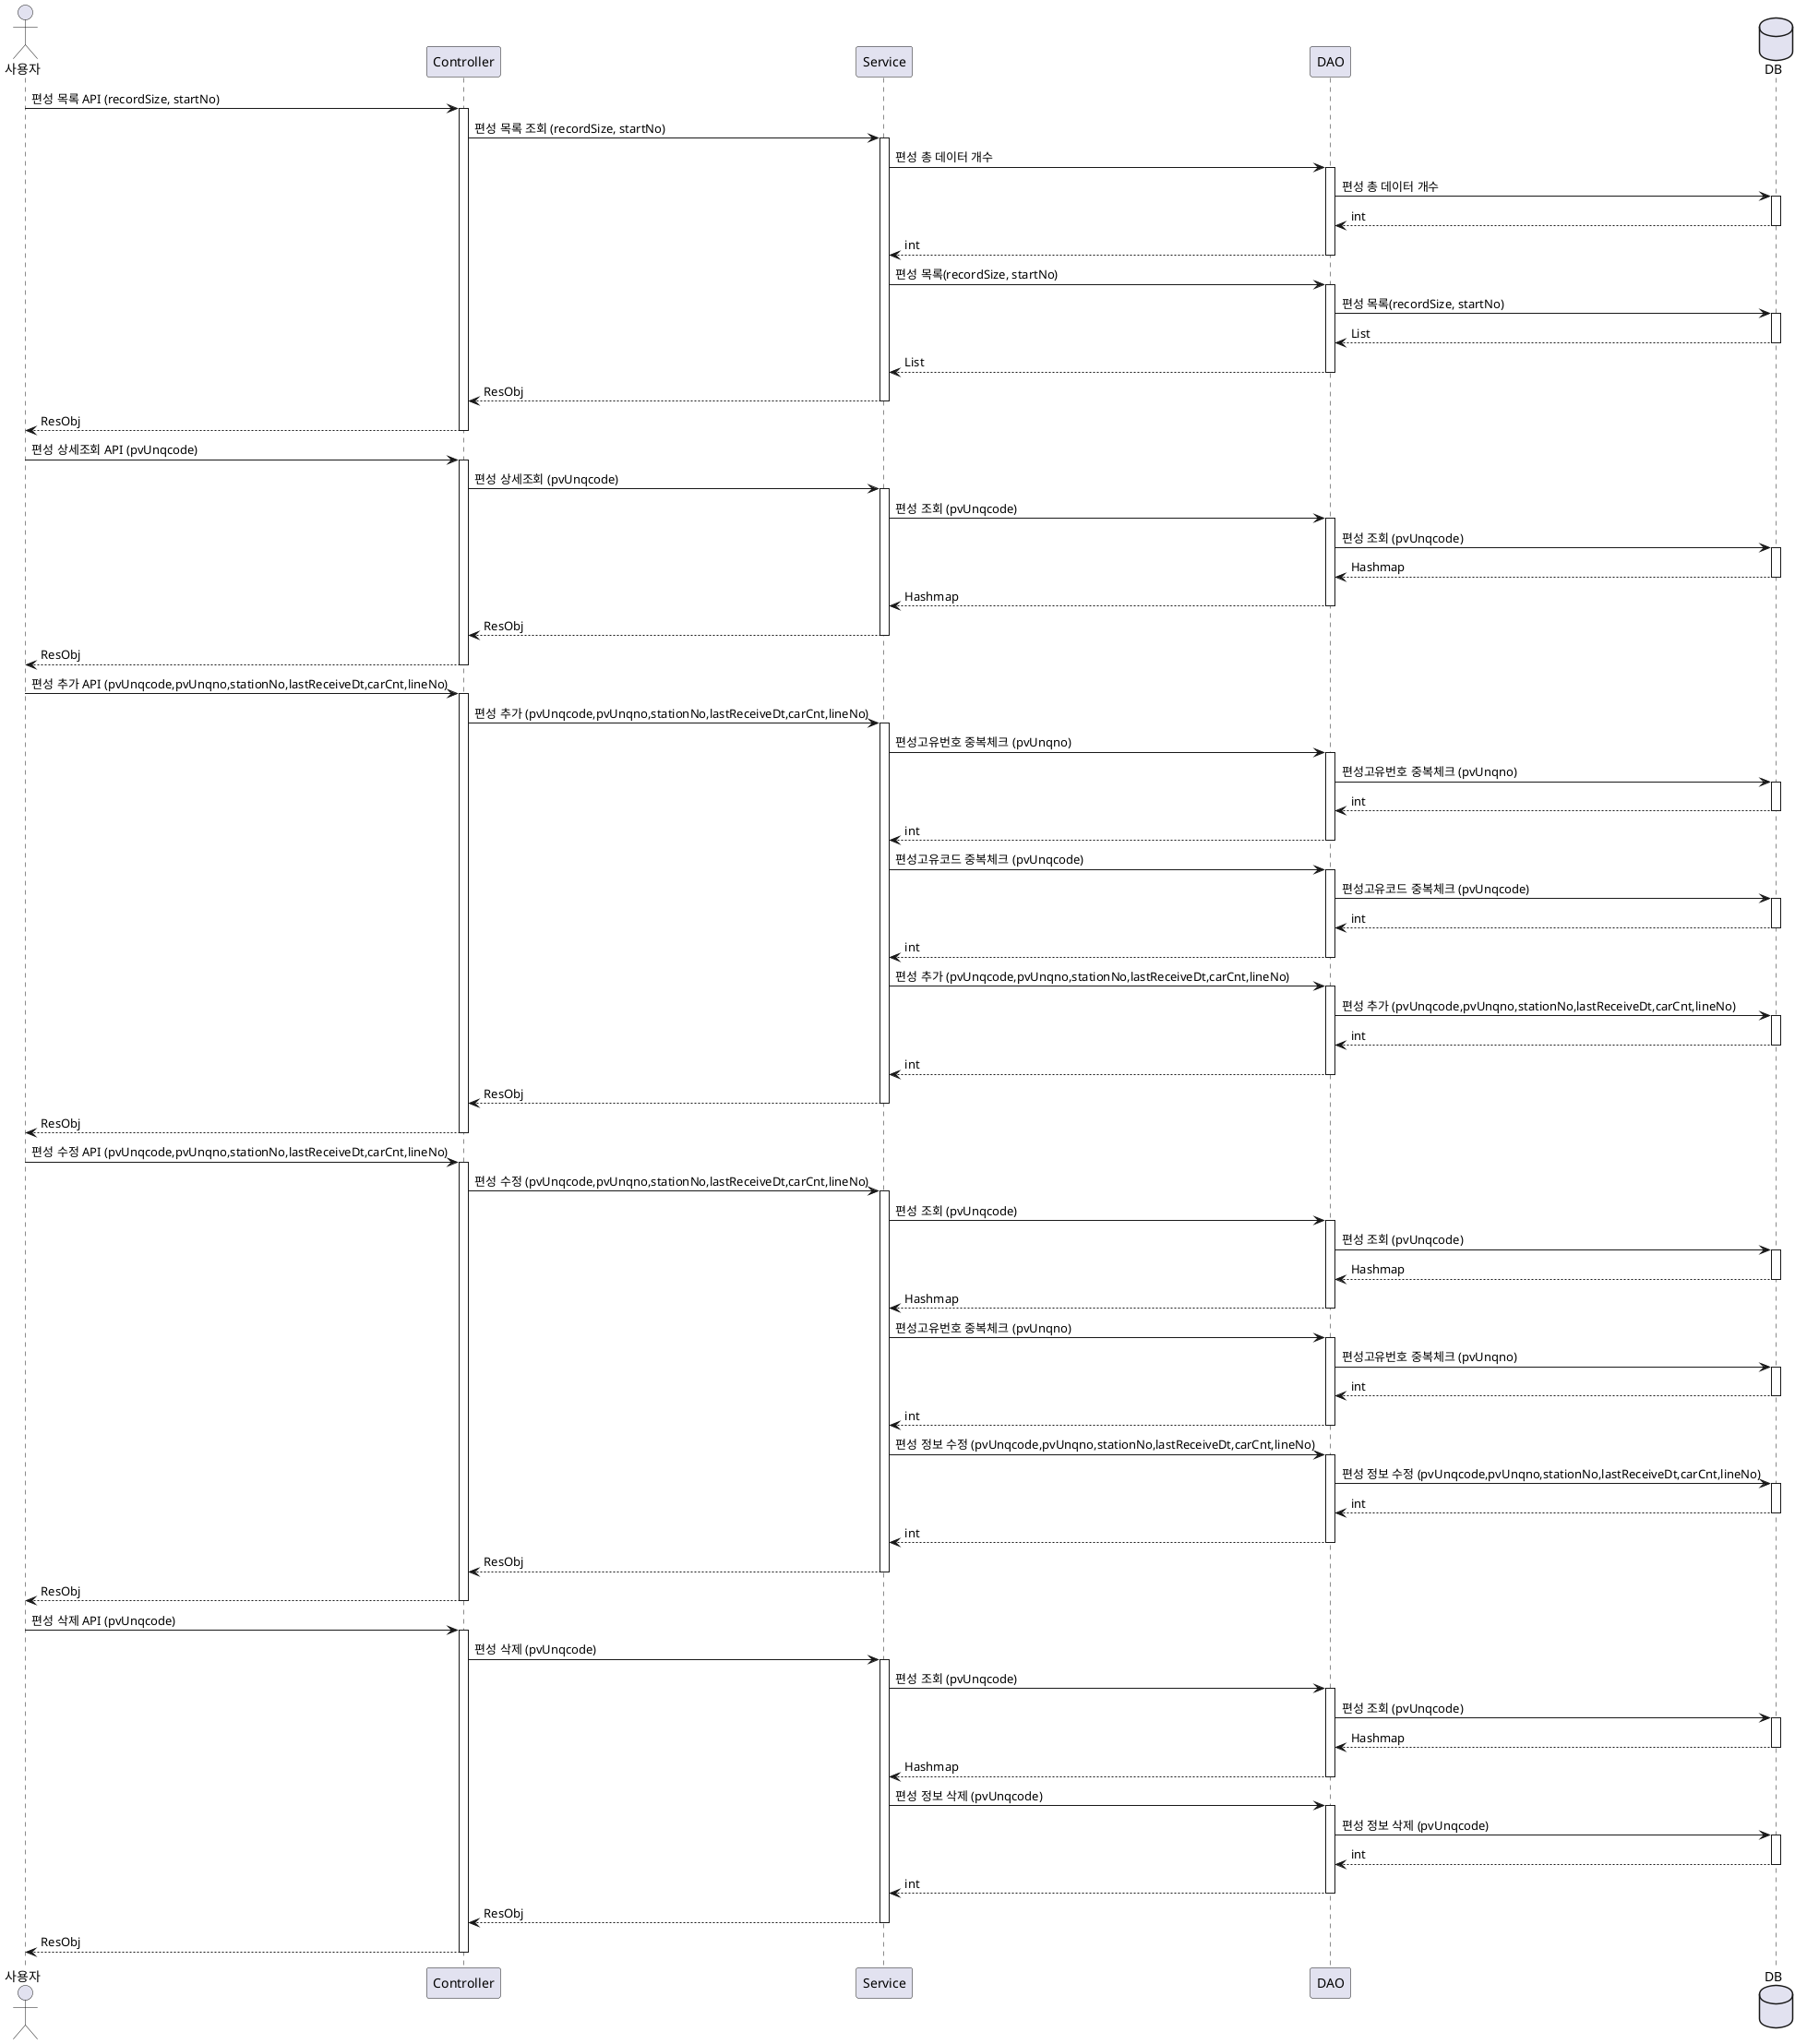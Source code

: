 @startuml CBM Vehicle Info Sequence

actor "사용자" as user
participant "Controller" as controller
participant "Service" as service
participant "DAO" as dao
database "DB" as db

' 편성목록API
user -> controller : 편성 목록 API (recordSize, startNo)
activate controller
controller -> service : 편성 목록 조회 (recordSize, startNo)
activate service

service -> dao : 편성 총 데이터 개수
activate dao
dao -> db : 편성 총 데이터 개수
activate db
dao <-- db : int
deactivate db
service <-- dao : int
deactivate dao

service -> dao : 편성 목록(recordSize, startNo)
activate dao
dao -> db : 편성 목록(recordSize, startNo)
activate db
dao <-- db : List
deactivate db
service <-- dao : List
deactivate dao

controller <-- service : ResObj
deactivate service
user <-- controller : ResObj
deactivate controller

' 편성상세조회API
user -> controller : 편성 상세조회 API (pvUnqcode)
activate controller
controller -> service : 편성 상세조회 (pvUnqcode)
activate service
service -> dao : 편성 조회 (pvUnqcode)
activate dao
dao -> db:  편성 조회 (pvUnqcode)
activate db
dao <-- db: Hashmap
deactivate db
service <-- dao: Hashmap
deactivate dao
controller <-- service: ResObj
deactivate service
user <-- controller: ResObj
deactivate controller

' 편성추가API
user -> controller : 편성 추가 API (pvUnqcode,pvUnqno,stationNo,lastReceiveDt,carCnt,lineNo)
activate controller
controller -> service : 편성 추가 (pvUnqcode,pvUnqno,stationNo,lastReceiveDt,carCnt,lineNo)
activate service

service -> dao : 편성고유번호 중복체크 (pvUnqno)
activate dao
dao -> db : 편성고유번호 중복체크 (pvUnqno)
activate db
dao <-- db : int
deactivate db
service <-- dao : int
deactivate dao

service -> dao : 편성고유코드 중복체크 (pvUnqcode)
activate dao
dao -> db : 편성고유코드 중복체크 (pvUnqcode)
activate db
dao <-- db : int
deactivate db
service <-- dao : int
deactivate dao

service -> dao : 편성 추가 (pvUnqcode,pvUnqno,stationNo,lastReceiveDt,carCnt,lineNo)
activate dao
dao -> db : 편성 추가 (pvUnqcode,pvUnqno,stationNo,lastReceiveDt,carCnt,lineNo)
activate db
dao <-- db : int
deactivate db
service <-- dao : int
deactivate dao

controller <-- service: ResObj
deactivate service
user <-- controller: ResObj
deactivate controller

' 편성수정API
user -> controller : 편성 수정 API (pvUnqcode,pvUnqno,stationNo,lastReceiveDt,carCnt,lineNo)
activate controller
controller -> service : 편성 수정 (pvUnqcode,pvUnqno,stationNo,lastReceiveDt,carCnt,lineNo)
activate service

service -> dao : 편성 조회 (pvUnqcode)
activate dao
dao -> db: 편성 조회 (pvUnqcode)
activate db
dao <-- db: Hashmap
deactivate db
service <-- dao: Hashmap
deactivate dao

service -> dao : 편성고유번호 중복체크 (pvUnqno)
activate dao
dao -> db : 편성고유번호 중복체크 (pvUnqno)
activate db
dao <-- db : int
deactivate db
service <-- dao : int
deactivate dao

service -> dao : 편성 정보 수정 (pvUnqcode,pvUnqno,stationNo,lastReceiveDt,carCnt,lineNo)
activate dao
dao -> db : 편성 정보 수정 (pvUnqcode,pvUnqno,stationNo,lastReceiveDt,carCnt,lineNo)
activate db
dao <-- db : int
deactivate db
service <-- dao : int
deactivate dao

controller <-- service: ResObj
deactivate service
user <-- controller: ResObj
deactivate controller

' 편성삭제API
user -> controller : 편성 삭제 API (pvUnqcode)
activate controller
controller -> service : 편성 삭제 (pvUnqcode)
activate service

service -> dao : 편성 조회 (pvUnqcode)
activate dao
dao -> db: 편성 조회 (pvUnqcode)
activate db
dao <-- db: Hashmap
deactivate db
service <-- dao: Hashmap
deactivate dao

service -> dao : 편성 정보 삭제 (pvUnqcode)
activate dao
dao -> db : 편성 정보 삭제 (pvUnqcode)
activate db
dao <-- db : int
deactivate db
service <-- dao : int
deactivate dao

controller <-- service: ResObj
deactivate service
user <-- controller: ResObj
deactivate controller

@enduml